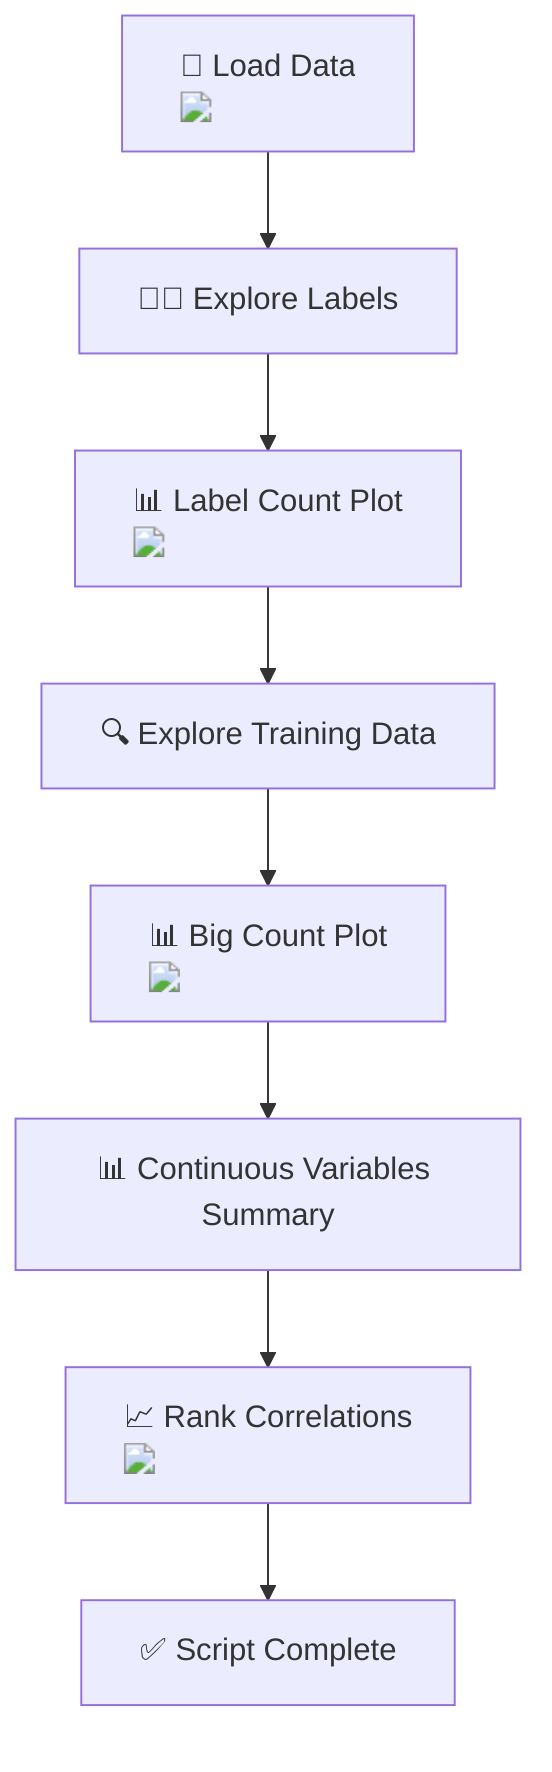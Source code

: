 flowchart TD
    A["📂 Load Data <img src='file.svg'/>"] --> B["👨‍🏫 Explore Labels"]
    B --> C["📊 Label Count Plot <img src='barplot_template.svg'/>"]
    C --> D["🔍 Explore Training Data"]
    D --> E["📊 Big Count Plot <img src='barplot_template.svg'/>"]
    E --> F["📊 Continuous Variables Summary"]
    F --> G["📈 Rank Correlations <img src='scatter_plot_template.svg'/>"]
    G --> H["✅ Script Complete"]